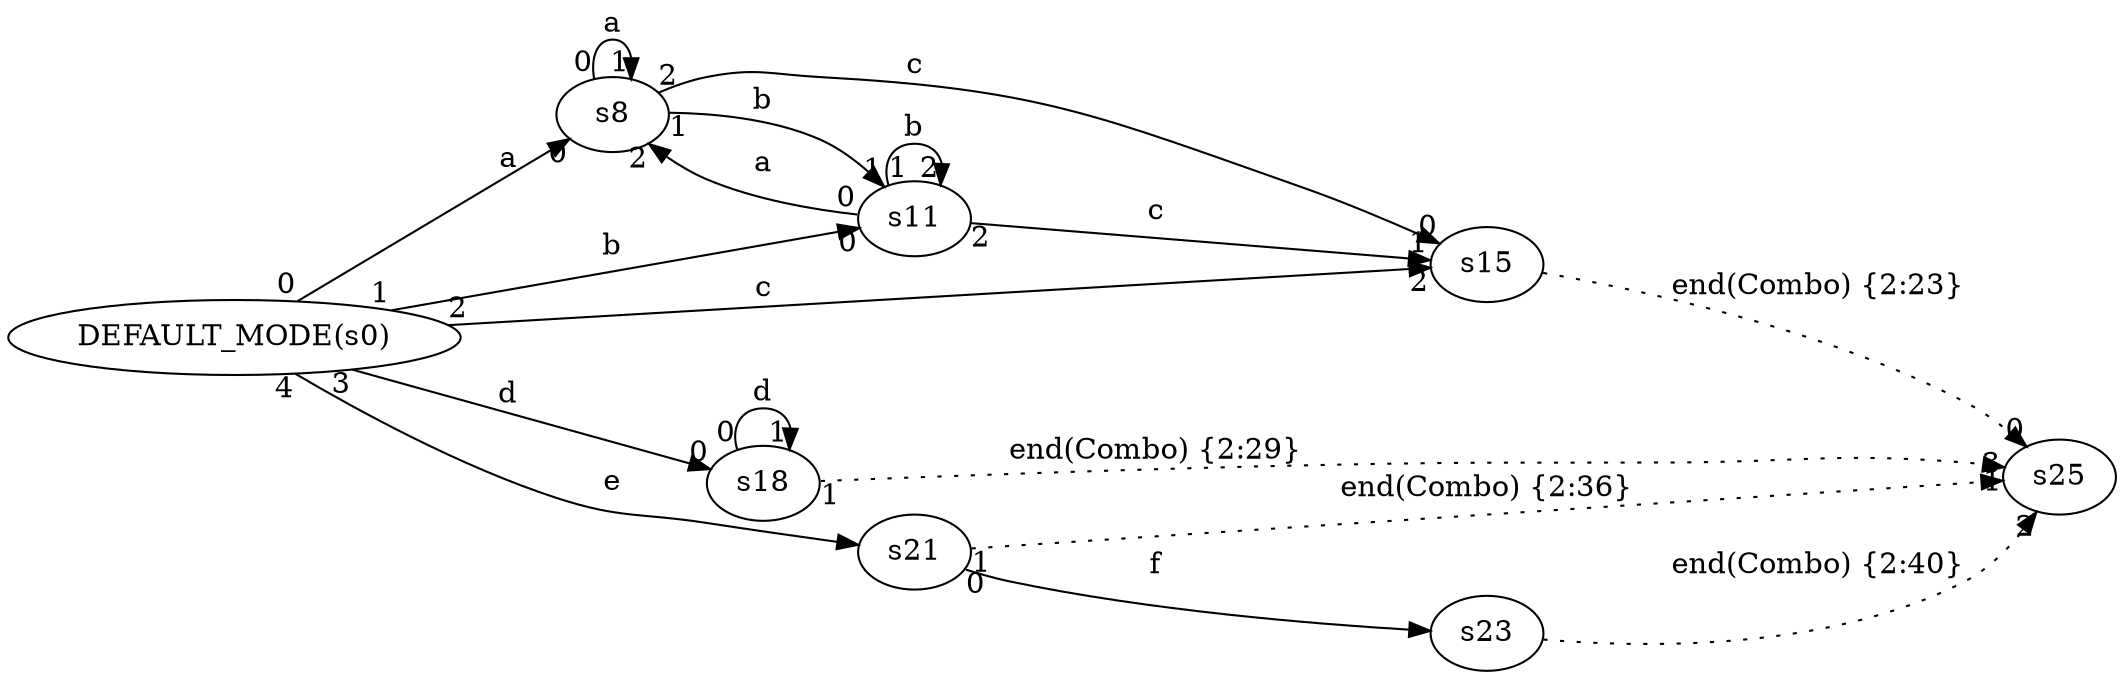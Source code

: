 digraph ATN {
  rankdir=LR;

  "DEFAULT_MODE(s0)" -> s8 [label=a, taillabel=0, headlabel=0]
  s8 -> s8 [label=a, taillabel=0, headlabel=1]
  s8 -> s11 [label=b, taillabel=1, headlabel=1]
  s11 -> s8 [label=a, taillabel=0, headlabel=2]
  s11 -> s11 [label=b, taillabel=1, headlabel=2]
  s11 -> s15 [label=c, taillabel=2, headlabel=1]
  s15 -> s25 [label="end(Combo) {2:23}", headlabel=0, style=dotted]
  s8 -> s15 [label=c, taillabel=2, headlabel=0]
  "DEFAULT_MODE(s0)" -> s11 [label=b, taillabel=1, headlabel=0]
  "DEFAULT_MODE(s0)" -> s15 [label=c, taillabel=2, headlabel=2]
  "DEFAULT_MODE(s0)" -> s18 [label=d, taillabel=3, headlabel=0]
  s18 -> s18 [label=d, taillabel=0, headlabel=1]
  s18 -> s25 [label="end(Combo) {2:29}", taillabel=1, headlabel=1, style=dotted]
  "DEFAULT_MODE(s0)" -> s21 [label=e, taillabel=4]
  s21 -> s23 [label=f, taillabel=0]
  s23 -> s25 [label="end(Combo) {2:40}", headlabel=2, style=dotted]
  s21 -> s25 [label="end(Combo) {2:36}", taillabel=1, headlabel=3, style=dotted]
}